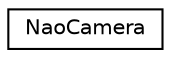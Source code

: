 digraph "Graphical Class Hierarchy"
{
  edge [fontname="Helvetica",fontsize="10",labelfontname="Helvetica",labelfontsize="10"];
  node [fontname="Helvetica",fontsize="10",shape=record];
  rankdir="LR";
  Node0 [label="NaoCamera",height=0.2,width=0.4,color="black", fillcolor="white", style="filled",URL="$classNaoCamera.html"];
}
